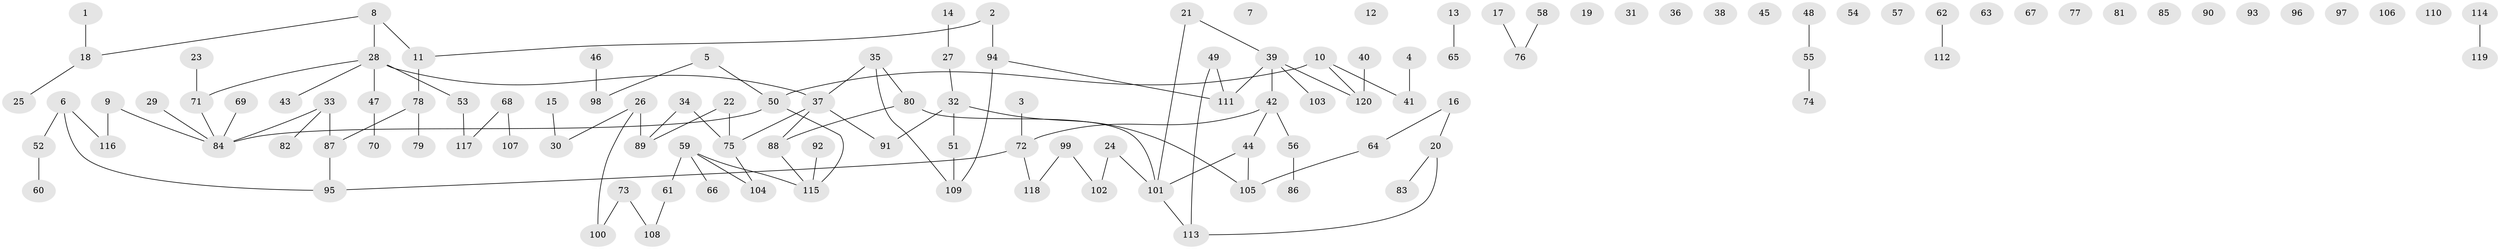 // coarse degree distribution, {3: 0.17391304347826086, 2: 0.391304347826087, 6: 0.043478260869565216, 1: 0.21739130434782608, 4: 0.043478260869565216, 8: 0.08695652173913043, 9: 0.043478260869565216}
// Generated by graph-tools (version 1.1) at 2025/35/03/04/25 23:35:53]
// undirected, 120 vertices, 111 edges
graph export_dot {
  node [color=gray90,style=filled];
  1;
  2;
  3;
  4;
  5;
  6;
  7;
  8;
  9;
  10;
  11;
  12;
  13;
  14;
  15;
  16;
  17;
  18;
  19;
  20;
  21;
  22;
  23;
  24;
  25;
  26;
  27;
  28;
  29;
  30;
  31;
  32;
  33;
  34;
  35;
  36;
  37;
  38;
  39;
  40;
  41;
  42;
  43;
  44;
  45;
  46;
  47;
  48;
  49;
  50;
  51;
  52;
  53;
  54;
  55;
  56;
  57;
  58;
  59;
  60;
  61;
  62;
  63;
  64;
  65;
  66;
  67;
  68;
  69;
  70;
  71;
  72;
  73;
  74;
  75;
  76;
  77;
  78;
  79;
  80;
  81;
  82;
  83;
  84;
  85;
  86;
  87;
  88;
  89;
  90;
  91;
  92;
  93;
  94;
  95;
  96;
  97;
  98;
  99;
  100;
  101;
  102;
  103;
  104;
  105;
  106;
  107;
  108;
  109;
  110;
  111;
  112;
  113;
  114;
  115;
  116;
  117;
  118;
  119;
  120;
  1 -- 18;
  2 -- 11;
  2 -- 94;
  3 -- 72;
  4 -- 41;
  5 -- 50;
  5 -- 98;
  6 -- 52;
  6 -- 95;
  6 -- 116;
  8 -- 11;
  8 -- 18;
  8 -- 28;
  9 -- 84;
  9 -- 116;
  10 -- 41;
  10 -- 50;
  10 -- 120;
  11 -- 78;
  13 -- 65;
  14 -- 27;
  15 -- 30;
  16 -- 20;
  16 -- 64;
  17 -- 76;
  18 -- 25;
  20 -- 83;
  20 -- 113;
  21 -- 39;
  21 -- 101;
  22 -- 75;
  22 -- 89;
  23 -- 71;
  24 -- 101;
  24 -- 102;
  26 -- 30;
  26 -- 89;
  26 -- 100;
  27 -- 32;
  28 -- 37;
  28 -- 43;
  28 -- 47;
  28 -- 53;
  28 -- 71;
  29 -- 84;
  32 -- 51;
  32 -- 91;
  32 -- 105;
  33 -- 82;
  33 -- 84;
  33 -- 87;
  34 -- 75;
  34 -- 89;
  35 -- 37;
  35 -- 80;
  35 -- 109;
  37 -- 75;
  37 -- 88;
  37 -- 91;
  39 -- 42;
  39 -- 103;
  39 -- 111;
  39 -- 120;
  40 -- 120;
  42 -- 44;
  42 -- 56;
  42 -- 72;
  44 -- 101;
  44 -- 105;
  46 -- 98;
  47 -- 70;
  48 -- 55;
  49 -- 111;
  49 -- 113;
  50 -- 84;
  50 -- 115;
  51 -- 109;
  52 -- 60;
  53 -- 117;
  55 -- 74;
  56 -- 86;
  58 -- 76;
  59 -- 61;
  59 -- 66;
  59 -- 104;
  59 -- 115;
  61 -- 108;
  62 -- 112;
  64 -- 105;
  68 -- 107;
  68 -- 117;
  69 -- 84;
  71 -- 84;
  72 -- 95;
  72 -- 118;
  73 -- 100;
  73 -- 108;
  75 -- 104;
  78 -- 79;
  78 -- 87;
  80 -- 88;
  80 -- 101;
  87 -- 95;
  88 -- 115;
  92 -- 115;
  94 -- 109;
  94 -- 111;
  99 -- 102;
  99 -- 118;
  101 -- 113;
  114 -- 119;
}
